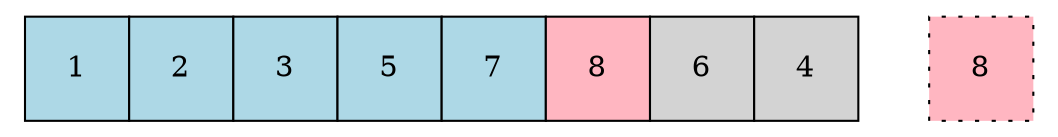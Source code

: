 digraph G
{
    node1
        [
        shape = none
            label = <<table border="0" cellspacing="0">
            <tr>
            <td port="port0" width="50" height="50" bgcolor="lightblue" border="1">1</td>
            <td port="port1" width="50" height="50" bgcolor="lightblue" border="1">2</td>
            <td port="port2" width="50" height="50" bgcolor="lightblue" border="1">3</td>
            <td port="port3" width="50" height="50" bgcolor="lightblue" border="1">5</td>
            <td port="port4" width="50" height="50" bgcolor="lightblue" border="1">7</td>
            <td port="port5" width="50" height="50" bgcolor="lightpink" border="1">8</td>
            <td port="port6" width="50" height="50" bgcolor="lightgray" border="1">6</td>
            <td port="port7" width="50" height="50" bgcolor="lightgray" border="1">4</td>
            </tr>
            </table>>
        ]
    node2
    [
        shape = none
        label = <<table border="0" cellspacing="0">
                    <tr><td port="data" style="dotted" width="50" height="50"
                    bgcolor="lightpink" border="1"> 8 </td></tr>
                </table>>
    ]
}
